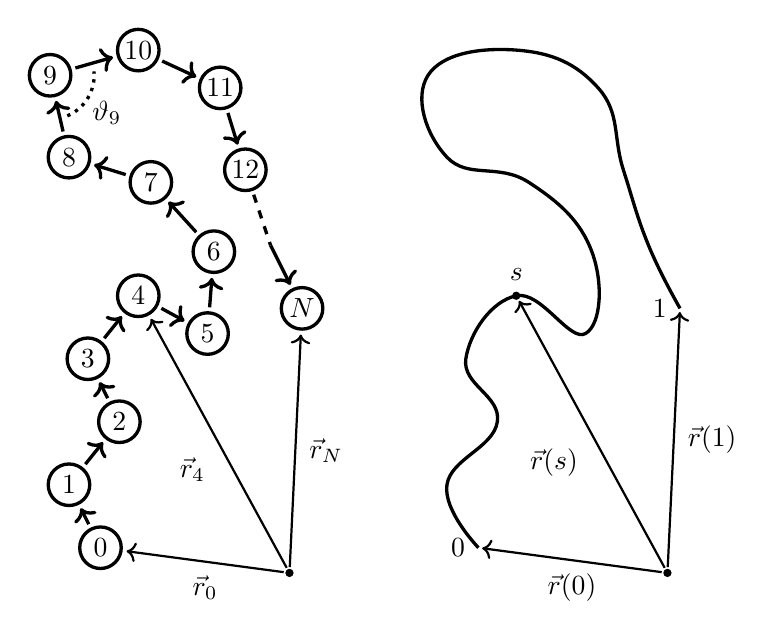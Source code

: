 % -*- root: ../../main.tex -*-

\begin{tikzpicture}[
  scale=0.8,
  rotate=90,
  knoten/.style={
    shape=circle,
    inner sep=0pt,
    outer sep=2pt,
    minimum size=1.5em,
    very thick
  },
  dot/.style={
    draw=none, scale=0.2, shape=circle, fill=black, minimum size=1.5em, outer sep=3pt
  }
]

\draw (0, 0-0.5) node [knoten,draw] (n0) {$0$};
\draw (1, 0.5-0.5) node [knoten,draw] (n1) {$1$};
\draw (2, -0.3-0.5) node [knoten,draw] (n2) {$2$};
\draw (3, 0.2-0.5) node [knoten,draw] (n3) {$3$};
\draw (4, -0.6-0.5) node [knoten,draw] (n4) {$4$};
\draw (3.4, -1.7-0.5) node [knoten,draw] (n5) {$5$};
\draw (4.7, -2.3) node [knoten,draw] (n6) {$6$};
\draw (5.8, -1.3) node [knoten,draw] (n7) {$7$};
\draw (6.2, 0.0) node [knoten,draw] (n8) {$8$};
\draw (7.5, 0.3) node [knoten,draw] (n9) {$9$};
\draw (7.9, -1.1) node [knoten,draw] (n10) {$10$};
\draw (7.3, -2.4) node [knoten,draw] (n11) {$11$};
\draw (6.0, -2.8) node [knoten,draw] (n12) {$12$};
\draw (4.8, -3.2) node [outer sep=0pt, inner sep=0pt, minimum size=0pt] (n13) {};
\draw (3.8, -3.7) node [knoten,draw] (nN) {$N$};

% \draw[Darkgreen,thick] (n9) arc (90:180:1cm);
\draw[very thick,dotted] ([shift=(203:0.7cm)]7.5,0.3) arc (203:275:0.7cm);
\draw[] (6.9,-0.6) node {$\vartheta_9$};
% \draw [red,thick,domain=0:90] plot (7.5, 0.3)+({cos(\x)}, {sin(\x)});

\draw (-0.4, -3.5) node [dot] (O) {};

% \draw (-0.4, -3.5) node [dot] (O) {};
% \draw (0, 0-0.5) node [label=below left:$0$] (0) {};
% \draw (3.8, -3.7) node [label=left:$1$] (1) {};
% \draw (3, 0.2-0.5) node [dot,label=left:$s$] (s) {};

\path [thick]
  (O) edge [->] node [outer sep=-2pt,label=below:$\vec r_0$] {}  (n0)
  (O) edge [->] node [outer sep=-2pt,label=below left:$\vec r_4$] {}  (n4)
  (O) edge [->] node [outer sep=-2pt,label=right:$\vec r_N$] {}  (nN)
  ;

\path [very thick]
      (n0) edge[->] (n1)
      (n1) edge[->] (n2)
      (n2) edge[->] (n3)
      (n3) edge[->] (n4)
      (n4) edge[->] (n5)
      (n5) edge[->] (n6)
      (n6) edge[->] (n7)
      (n7) edge[->] (n8)
      (n8) edge[->] (n9)
      (n9) edge[->] (n10)
      (n10) edge[->] (n11)
      (n11) edge[->] (n12)
      (n12) edge[dashed] (n13)
      (n13) edge[->] (nN);

      % gauss
      \draw (-0.4, -3.5 - 6) node [dot] (rO) {};
      \draw (0, 0-0.5 - 6) node [outer sep=-2pt,label=left:$0$] (0) {};
      \draw (3.8, -3.7 - 6) node [outer sep=-2pt,label=left:$1$] (1) {};
      \draw (4, -0.6-0.5 - 6) node [outer sep=-2pt,dot,label=above:$s$] (s) {};

      \path [thick]
        (rO) edge [->] node [outer sep=-2pt,label=below:$\vec r(0)$] {}  (0)
        (rO) edge [->] node [outer sep=-2pt,label=below left:$\vec r(s)$] {}  (s)
        (rO) edge [->] node [outer sep=-2pt,label=right:$\vec r(1)$] {}  (1)
        ;

      \draw [very thick] plot [smooth, tension=0.75]
            coordinates {
              (0, 0-0.5 - 6)
              (1, 0.5-0.5 - 6)
              (2, -0.3-0.5 - 6)
              (3, 0.2-0.5 - 6)
              (4, -0.6-0.5 - 6)
              (3.4, -1.7-0.5 - 6)
              (4.7, -2.3 - 6)
              (5.8, -1.3 - 6)
              (6.2, 0.0 - 6)
              (7.5, 0.3 - 6)
              (7.9, -1.1 - 6)
              (7.3, -2.4 - 6)
              (6.0, -2.8 - 6)
              (4.8, -3.2 - 6)
              (3.8, -3.7 - 6)
            };
\end{tikzpicture}
